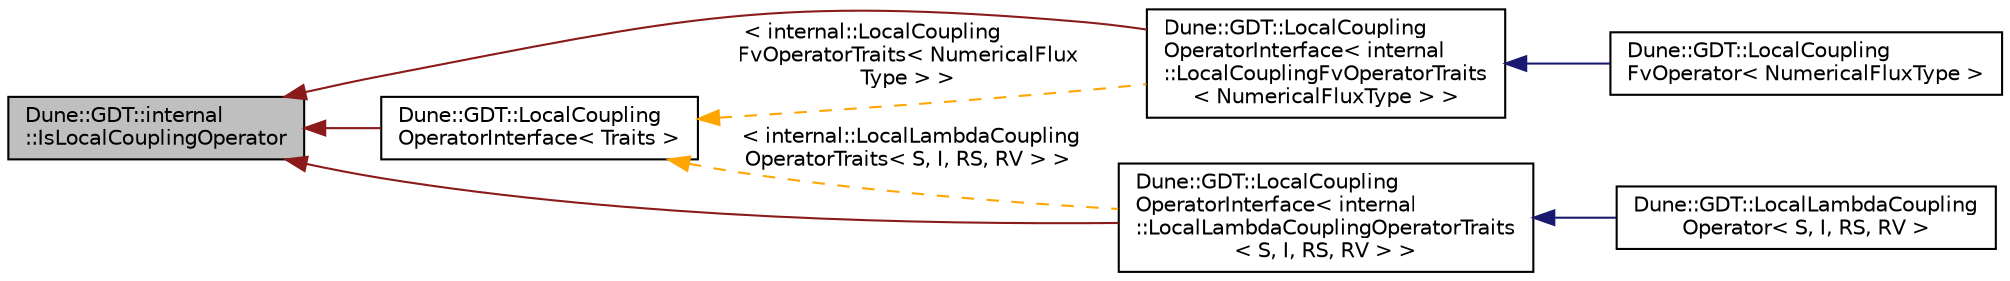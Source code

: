 digraph "Dune::GDT::internal::IsLocalCouplingOperator"
{
  edge [fontname="Helvetica",fontsize="10",labelfontname="Helvetica",labelfontsize="10"];
  node [fontname="Helvetica",fontsize="10",shape=record];
  rankdir="LR";
  Node0 [label="Dune::GDT::internal\l::IsLocalCouplingOperator",height=0.2,width=0.4,color="black", fillcolor="grey75", style="filled", fontcolor="black"];
  Node0 -> Node1 [dir="back",color="firebrick4",fontsize="10",style="solid",fontname="Helvetica"];
  Node1 [label="Dune::GDT::LocalCoupling\lOperatorInterface\< Traits \>",height=0.2,width=0.4,color="black", fillcolor="white", style="filled",URL="$a01684.html"];
  Node1 -> Node2 [dir="back",color="orange",fontsize="10",style="dashed",label=" \< internal::LocalCoupling\lFvOperatorTraits\< NumericalFlux\lType \> \>" ,fontname="Helvetica"];
  Node2 [label="Dune::GDT::LocalCoupling\lOperatorInterface\< internal\l::LocalCouplingFvOperatorTraits\l\< NumericalFluxType \> \>",height=0.2,width=0.4,color="black", fillcolor="white", style="filled",URL="$a01684.html"];
  Node2 -> Node3 [dir="back",color="midnightblue",fontsize="10",style="solid",fontname="Helvetica"];
  Node3 [label="Dune::GDT::LocalCoupling\lFvOperator\< NumericalFluxType \>",height=0.2,width=0.4,color="black", fillcolor="white", style="filled",URL="$a01640.html"];
  Node1 -> Node4 [dir="back",color="orange",fontsize="10",style="dashed",label=" \< internal::LocalLambdaCoupling\lOperatorTraits\< S, I, RS, RV \> \>" ,fontname="Helvetica"];
  Node4 [label="Dune::GDT::LocalCoupling\lOperatorInterface\< internal\l::LocalLambdaCouplingOperatorTraits\l\< S, I, RS, RV \> \>",height=0.2,width=0.4,color="black", fillcolor="white", style="filled",URL="$a01684.html"];
  Node4 -> Node5 [dir="back",color="midnightblue",fontsize="10",style="solid",fontname="Helvetica"];
  Node5 [label="Dune::GDT::LocalLambdaCoupling\lOperator\< S, I, RS, RV \>",height=0.2,width=0.4,color="black", fillcolor="white", style="filled",URL="$a01744.html"];
  Node0 -> Node2 [dir="back",color="firebrick4",fontsize="10",style="solid",fontname="Helvetica"];
  Node0 -> Node4 [dir="back",color="firebrick4",fontsize="10",style="solid",fontname="Helvetica"];
}
